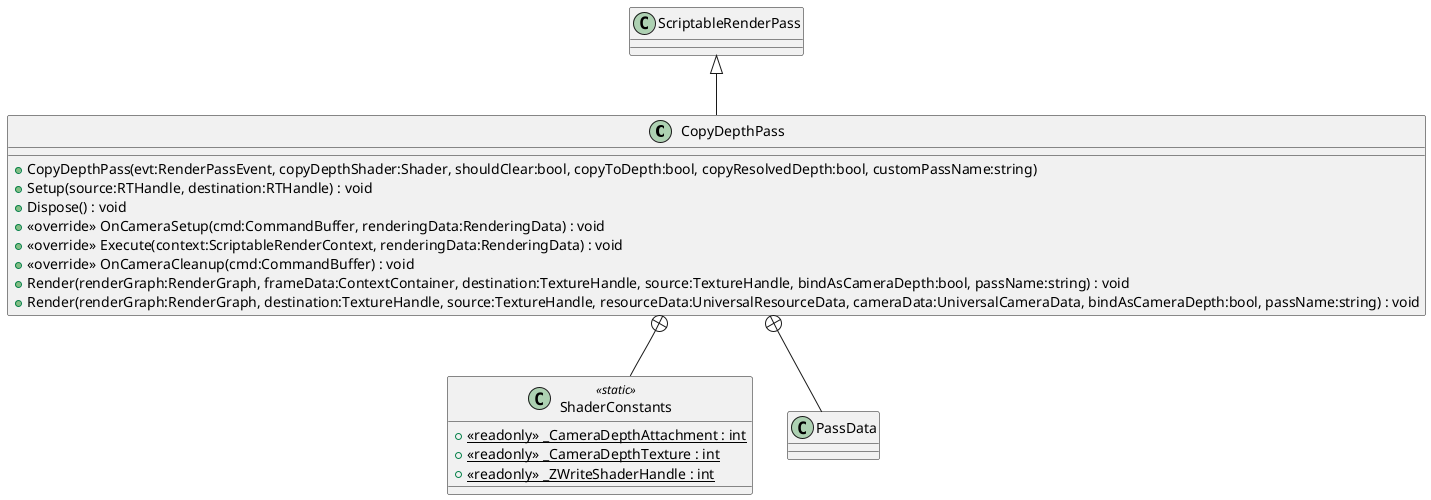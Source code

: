 @startuml
class CopyDepthPass {
    + CopyDepthPass(evt:RenderPassEvent, copyDepthShader:Shader, shouldClear:bool, copyToDepth:bool, copyResolvedDepth:bool, customPassName:string)
    + Setup(source:RTHandle, destination:RTHandle) : void
    + Dispose() : void
    + <<override>> OnCameraSetup(cmd:CommandBuffer, renderingData:RenderingData) : void
    + <<override>> Execute(context:ScriptableRenderContext, renderingData:RenderingData) : void
    + <<override>> OnCameraCleanup(cmd:CommandBuffer) : void
    + Render(renderGraph:RenderGraph, frameData:ContextContainer, destination:TextureHandle, source:TextureHandle, bindAsCameraDepth:bool, passName:string) : void
    + Render(renderGraph:RenderGraph, destination:TextureHandle, source:TextureHandle, resourceData:UniversalResourceData, cameraData:UniversalCameraData, bindAsCameraDepth:bool, passName:string) : void
}
class ShaderConstants <<static>> {
    + {static} <<readonly>> _CameraDepthAttachment : int
    + {static} <<readonly>> _CameraDepthTexture : int
    + {static} <<readonly>> _ZWriteShaderHandle : int
}
class PassData {
}
ScriptableRenderPass <|-- CopyDepthPass
CopyDepthPass +-- ShaderConstants
CopyDepthPass +-- PassData
@enduml
